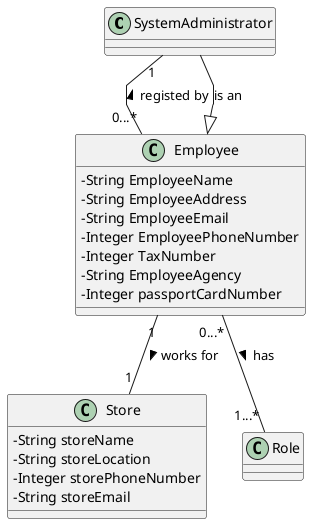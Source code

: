 @startuml
'skinparam monochrome true
skinparam packageStyle rectangle
skinparam shadowing false
skinparam linetype polyline
'skinparam linetype orto

skinparam classAttributeIconSize 0

'left to right direction

class SystemAdministrator {
}

class Employee {
    -String EmployeeName
    -String EmployeeAddress
    -String EmployeeEmail
    -Integer EmployeePhoneNumber
    -Integer TaxNumber
    -String EmployeeAgency
    -Integer passportCardNumber
}

class Store {
    -String storeName
    -String storeLocation
    -Integer storePhoneNumber
    -String storeEmail

}




SystemAdministrator "1"--"0...*" Employee: registed by <
SystemAdministrator --|> Employee: is an

Employee "1"--"1" Store: works for >
Employee "0...*"--"1...*" Role: has >

@enduml